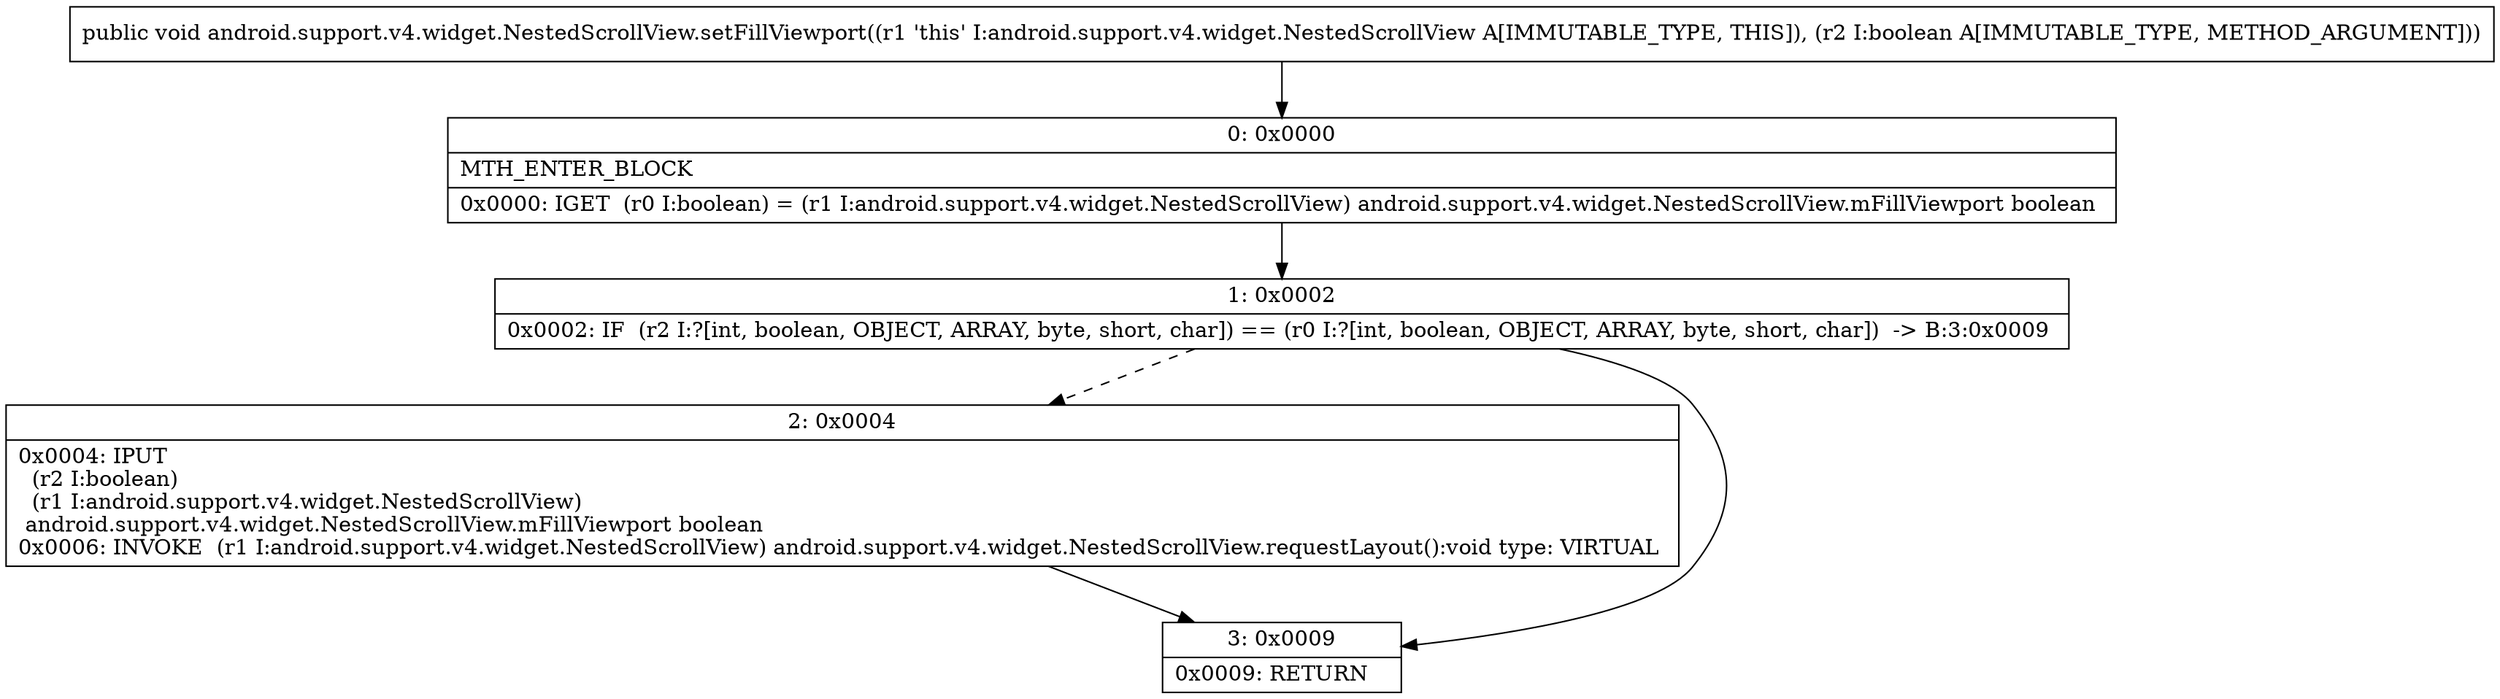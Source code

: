 digraph "CFG forandroid.support.v4.widget.NestedScrollView.setFillViewport(Z)V" {
Node_0 [shape=record,label="{0\:\ 0x0000|MTH_ENTER_BLOCK\l|0x0000: IGET  (r0 I:boolean) = (r1 I:android.support.v4.widget.NestedScrollView) android.support.v4.widget.NestedScrollView.mFillViewport boolean \l}"];
Node_1 [shape=record,label="{1\:\ 0x0002|0x0002: IF  (r2 I:?[int, boolean, OBJECT, ARRAY, byte, short, char]) == (r0 I:?[int, boolean, OBJECT, ARRAY, byte, short, char])  \-\> B:3:0x0009 \l}"];
Node_2 [shape=record,label="{2\:\ 0x0004|0x0004: IPUT  \l  (r2 I:boolean)\l  (r1 I:android.support.v4.widget.NestedScrollView)\l android.support.v4.widget.NestedScrollView.mFillViewport boolean \l0x0006: INVOKE  (r1 I:android.support.v4.widget.NestedScrollView) android.support.v4.widget.NestedScrollView.requestLayout():void type: VIRTUAL \l}"];
Node_3 [shape=record,label="{3\:\ 0x0009|0x0009: RETURN   \l}"];
MethodNode[shape=record,label="{public void android.support.v4.widget.NestedScrollView.setFillViewport((r1 'this' I:android.support.v4.widget.NestedScrollView A[IMMUTABLE_TYPE, THIS]), (r2 I:boolean A[IMMUTABLE_TYPE, METHOD_ARGUMENT])) }"];
MethodNode -> Node_0;
Node_0 -> Node_1;
Node_1 -> Node_2[style=dashed];
Node_1 -> Node_3;
Node_2 -> Node_3;
}

